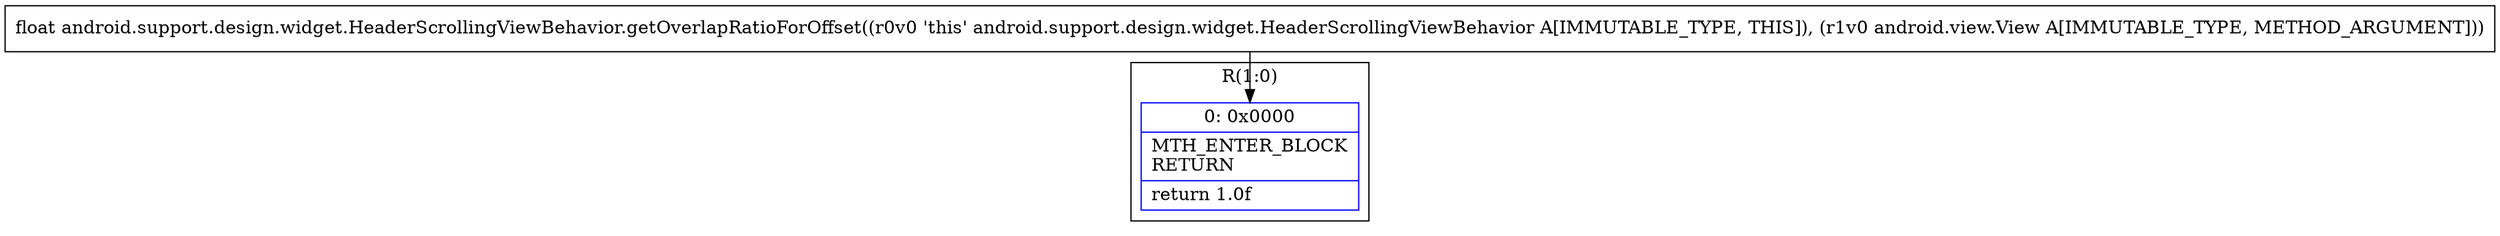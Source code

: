 digraph "CFG forandroid.support.design.widget.HeaderScrollingViewBehavior.getOverlapRatioForOffset(Landroid\/view\/View;)F" {
subgraph cluster_Region_228791653 {
label = "R(1:0)";
node [shape=record,color=blue];
Node_0 [shape=record,label="{0\:\ 0x0000|MTH_ENTER_BLOCK\lRETURN\l|return 1.0f\l}"];
}
MethodNode[shape=record,label="{float android.support.design.widget.HeaderScrollingViewBehavior.getOverlapRatioForOffset((r0v0 'this' android.support.design.widget.HeaderScrollingViewBehavior A[IMMUTABLE_TYPE, THIS]), (r1v0 android.view.View A[IMMUTABLE_TYPE, METHOD_ARGUMENT])) }"];
MethodNode -> Node_0;
}

